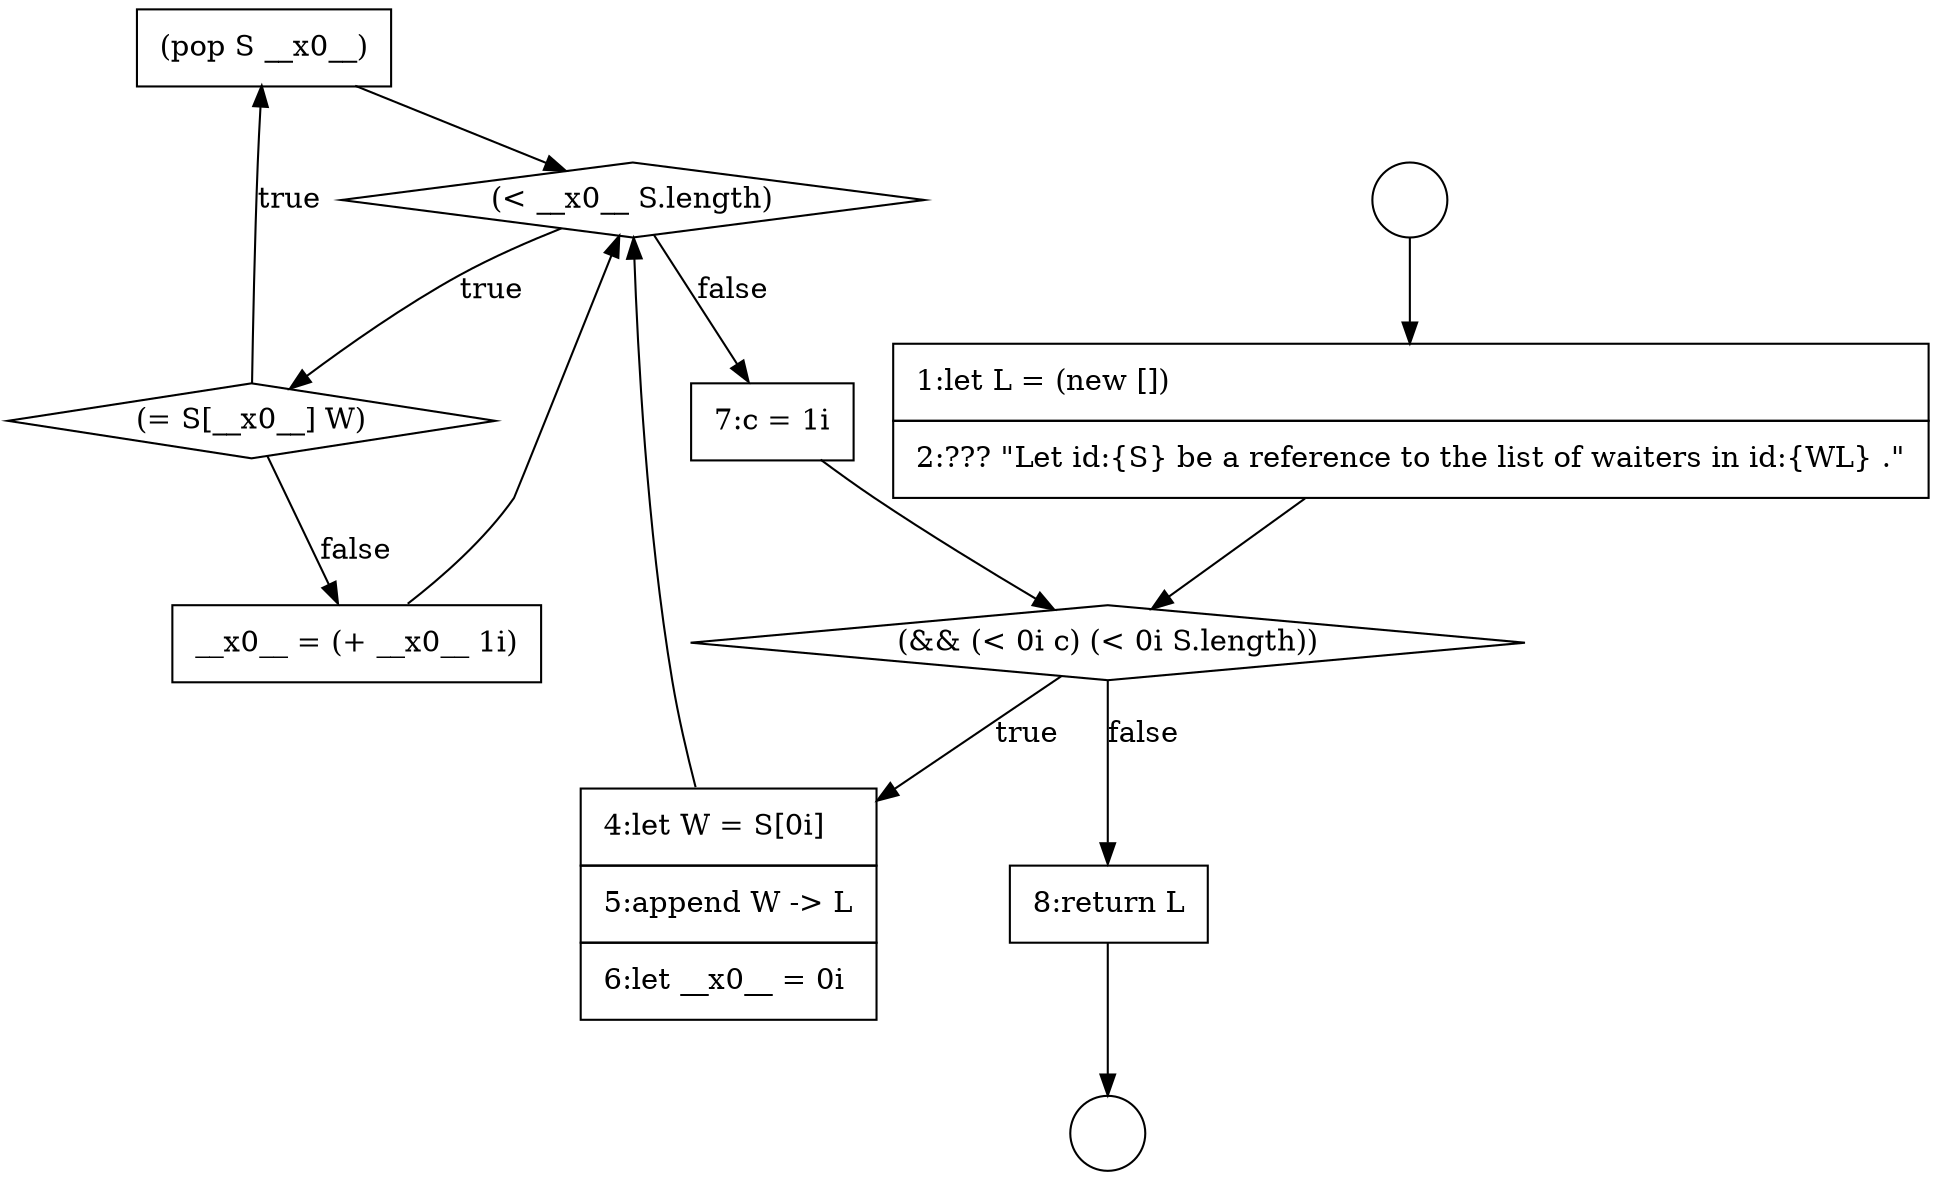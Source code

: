digraph {
  node16708 [shape=none, margin=0, label=<<font color="black">
    <table border="0" cellborder="1" cellspacing="0" cellpadding="10">
      <tr><td align="left">(pop S __x0__)</td></tr>
    </table>
  </font>> color="black" fillcolor="white" style=filled]
  node16701 [shape=circle label=" " color="black" fillcolor="white" style=filled]
  node16704 [shape=diamond, label=<<font color="black">(&amp;&amp; (&lt; 0i c) (&lt; 0i S.length))</font>> color="black" fillcolor="white" style=filled]
  node16705 [shape=none, margin=0, label=<<font color="black">
    <table border="0" cellborder="1" cellspacing="0" cellpadding="10">
      <tr><td align="left">4:let W = S[0i]</td></tr>
      <tr><td align="left">5:append W -&gt; L</td></tr>
      <tr><td align="left">6:let __x0__ = 0i</td></tr>
    </table>
  </font>> color="black" fillcolor="white" style=filled]
  node16709 [shape=none, margin=0, label=<<font color="black">
    <table border="0" cellborder="1" cellspacing="0" cellpadding="10">
      <tr><td align="left">__x0__ = (+ __x0__ 1i)</td></tr>
    </table>
  </font>> color="black" fillcolor="white" style=filled]
  node16703 [shape=none, margin=0, label=<<font color="black">
    <table border="0" cellborder="1" cellspacing="0" cellpadding="10">
      <tr><td align="left">1:let L = (new [])</td></tr>
      <tr><td align="left">2:??? &quot;Let id:{S} be a reference to the list of waiters in id:{WL} .&quot;</td></tr>
    </table>
  </font>> color="black" fillcolor="white" style=filled]
  node16706 [shape=diamond, label=<<font color="black">(&lt; __x0__ S.length)</font>> color="black" fillcolor="white" style=filled]
  node16710 [shape=none, margin=0, label=<<font color="black">
    <table border="0" cellborder="1" cellspacing="0" cellpadding="10">
      <tr><td align="left">7:c = 1i</td></tr>
    </table>
  </font>> color="black" fillcolor="white" style=filled]
  node16707 [shape=diamond, label=<<font color="black">(= S[__x0__] W)</font>> color="black" fillcolor="white" style=filled]
  node16702 [shape=circle label=" " color="black" fillcolor="white" style=filled]
  node16711 [shape=none, margin=0, label=<<font color="black">
    <table border="0" cellborder="1" cellspacing="0" cellpadding="10">
      <tr><td align="left">8:return L</td></tr>
    </table>
  </font>> color="black" fillcolor="white" style=filled]
  node16701 -> node16703 [ color="black"]
  node16706 -> node16707 [label=<<font color="black">true</font>> color="black"]
  node16706 -> node16710 [label=<<font color="black">false</font>> color="black"]
  node16711 -> node16702 [ color="black"]
  node16709 -> node16706 [ color="black"]
  node16703 -> node16704 [ color="black"]
  node16704 -> node16705 [label=<<font color="black">true</font>> color="black"]
  node16704 -> node16711 [label=<<font color="black">false</font>> color="black"]
  node16708 -> node16706 [ color="black"]
  node16707 -> node16708 [label=<<font color="black">true</font>> color="black"]
  node16707 -> node16709 [label=<<font color="black">false</font>> color="black"]
  node16705 -> node16706 [ color="black"]
  node16710 -> node16704 [ color="black"]
}
